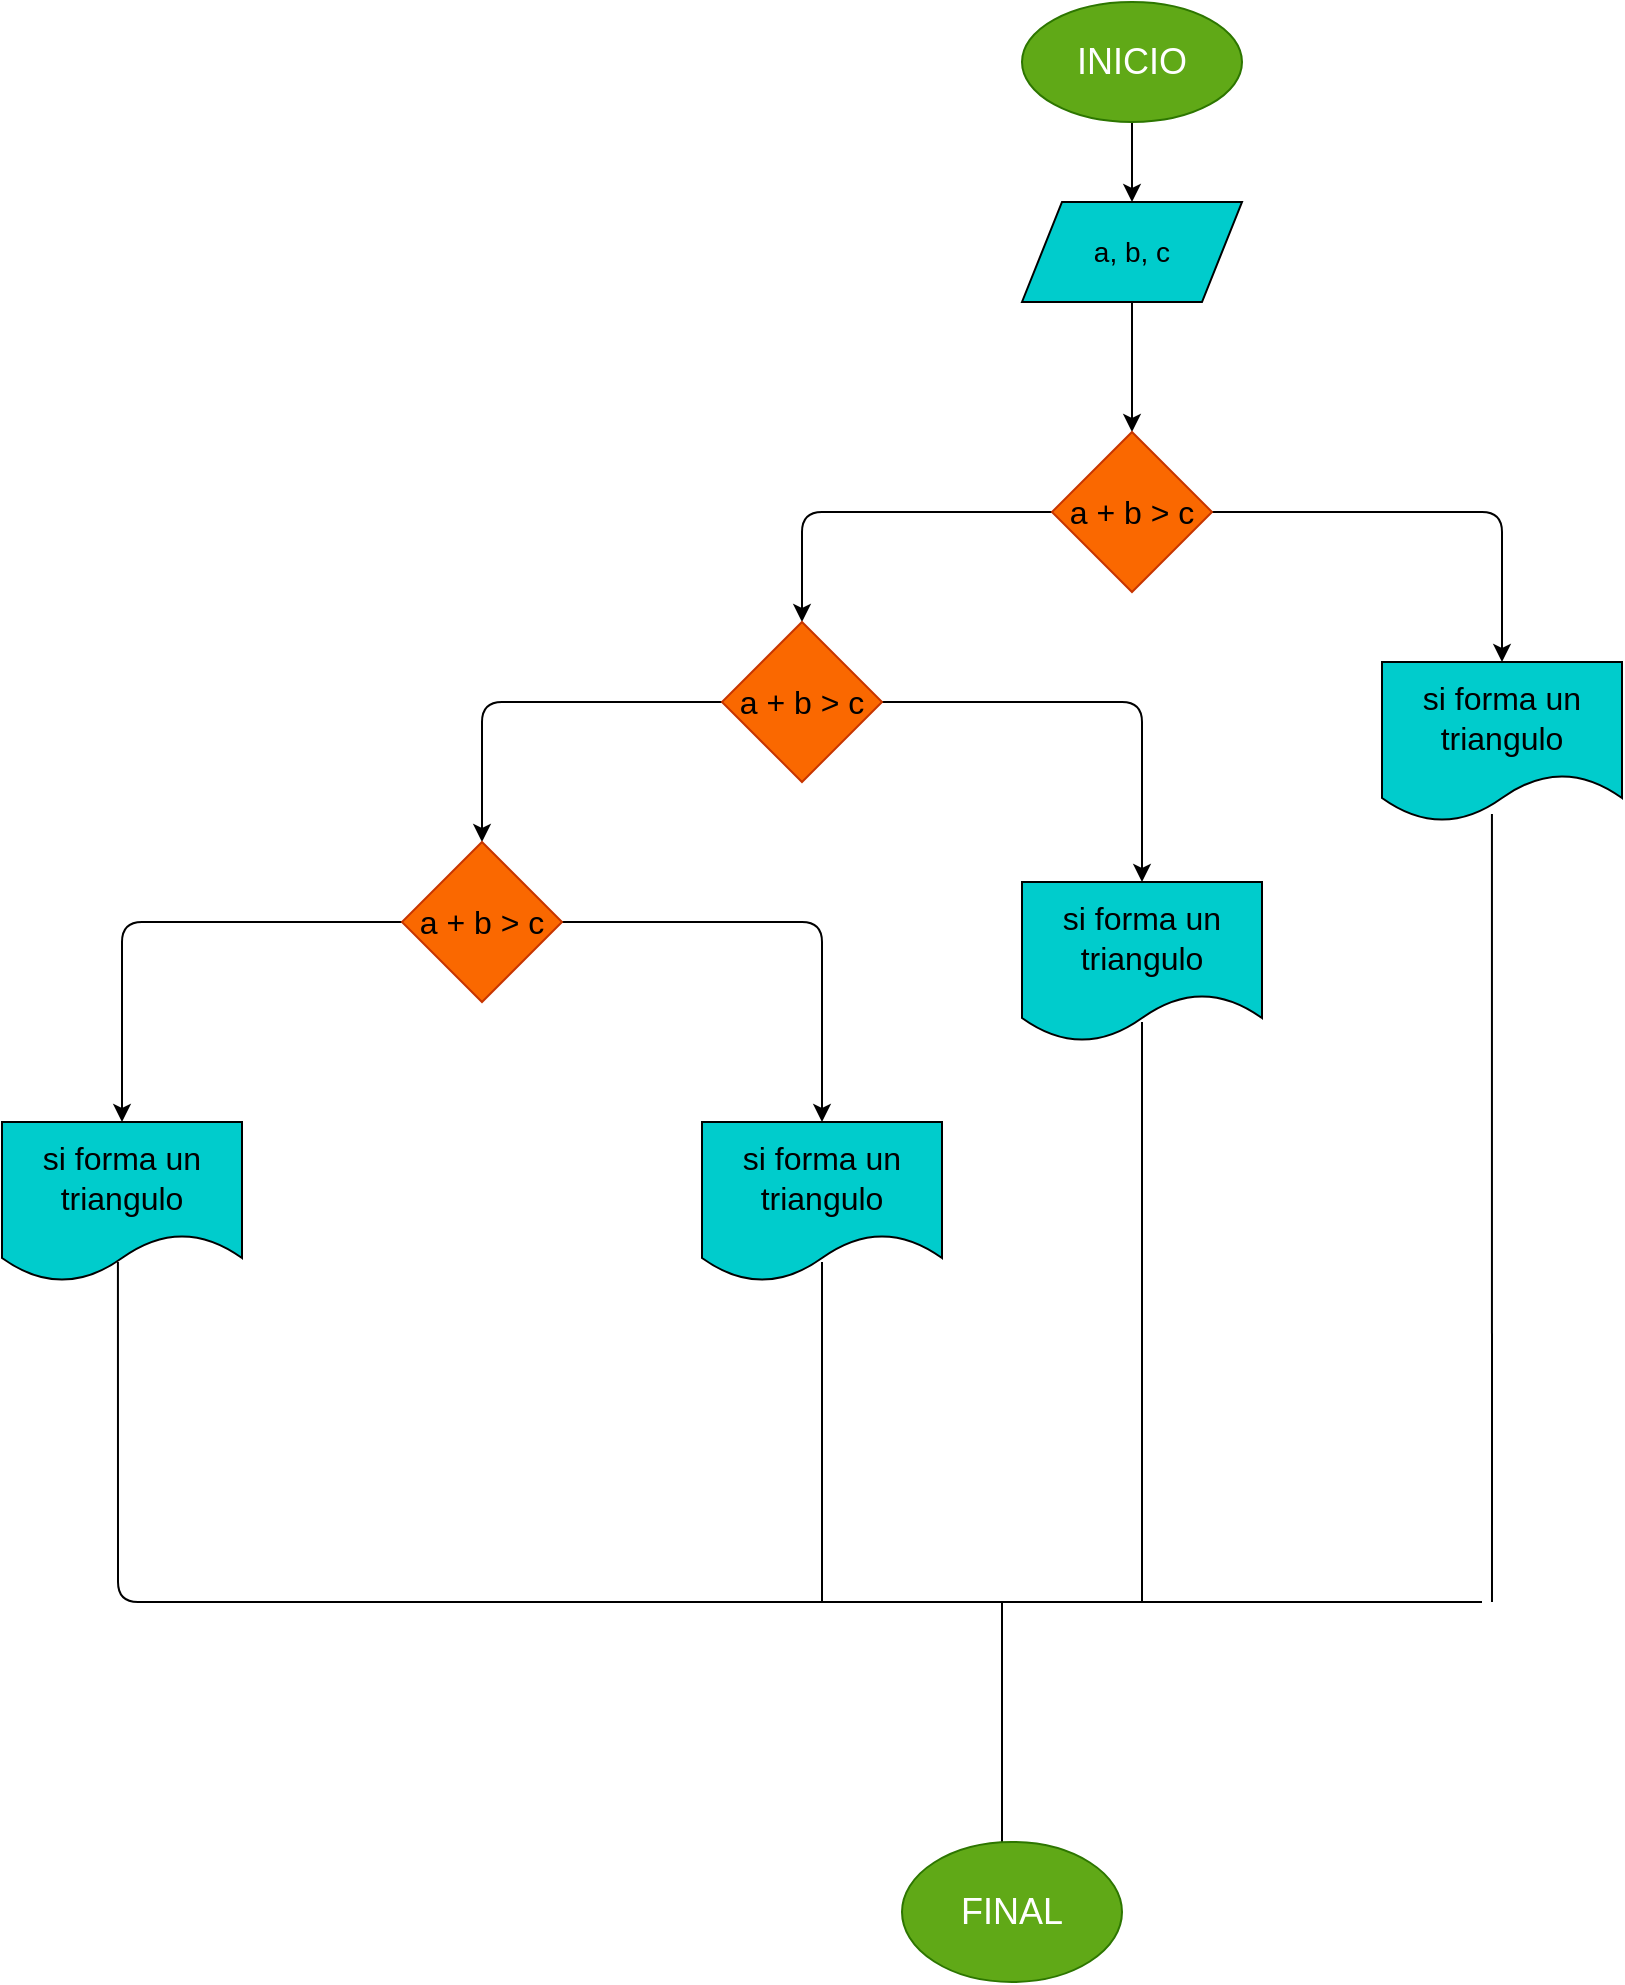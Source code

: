 <mxfile>
    <diagram id="58XMA-p-C20267B4mfxz" name="Página-1">
        <mxGraphModel dx="2054" dy="838" grid="1" gridSize="10" guides="1" tooltips="1" connect="1" arrows="1" fold="1" page="1" pageScale="1" pageWidth="850" pageHeight="1100" math="0" shadow="0">
            <root>
                <mxCell id="0"/>
                <mxCell id="1" parent="0"/>
                <mxCell id="4" value="" style="edgeStyle=none;html=1;" parent="1" source="2" target="3" edge="1">
                    <mxGeometry relative="1" as="geometry"/>
                </mxCell>
                <mxCell id="2" value="&lt;font style=&quot;font-size: 18px;&quot;&gt;INICIO&lt;/font&gt;" style="ellipse;whiteSpace=wrap;html=1;fillColor=#60a917;fontColor=#ffffff;strokeColor=#2D7600;" parent="1" vertex="1">
                    <mxGeometry x="200" width="110" height="60" as="geometry"/>
                </mxCell>
                <mxCell id="6" value="" style="edgeStyle=none;html=1;" parent="1" source="3" target="5" edge="1">
                    <mxGeometry relative="1" as="geometry"/>
                </mxCell>
                <mxCell id="3" value="&lt;font style=&quot;font-size: 14px;&quot;&gt;a, b, c&lt;/font&gt;" style="shape=parallelogram;perimeter=parallelogramPerimeter;whiteSpace=wrap;html=1;fixedSize=1;fillColor=#00CCCC;" parent="1" vertex="1">
                    <mxGeometry x="200" y="100" width="110" height="50" as="geometry"/>
                </mxCell>
                <mxCell id="8" value="" style="edgeStyle=none;html=1;" parent="1" source="5" target="7" edge="1">
                    <mxGeometry relative="1" as="geometry">
                        <Array as="points">
                            <mxPoint x="90" y="255"/>
                        </Array>
                    </mxGeometry>
                </mxCell>
                <mxCell id="21" value="" style="edgeStyle=none;html=1;" parent="1" source="5" target="20" edge="1">
                    <mxGeometry relative="1" as="geometry">
                        <Array as="points">
                            <mxPoint x="440" y="255"/>
                        </Array>
                    </mxGeometry>
                </mxCell>
                <mxCell id="5" value="&lt;font size=&quot;3&quot;&gt;a + b &amp;gt; c&lt;/font&gt;" style="rhombus;whiteSpace=wrap;html=1;fillColor=#fa6800;fontColor=#000000;strokeColor=#C73500;" parent="1" vertex="1">
                    <mxGeometry x="215" y="215" width="80" height="80" as="geometry"/>
                </mxCell>
                <mxCell id="10" value="" style="edgeStyle=none;html=1;" parent="1" source="7" target="9" edge="1">
                    <mxGeometry relative="1" as="geometry">
                        <Array as="points">
                            <mxPoint x="-70" y="350"/>
                        </Array>
                    </mxGeometry>
                </mxCell>
                <mxCell id="17" value="" style="edgeStyle=none;html=1;" parent="1" source="7" target="16" edge="1">
                    <mxGeometry relative="1" as="geometry">
                        <Array as="points">
                            <mxPoint x="260" y="350"/>
                        </Array>
                    </mxGeometry>
                </mxCell>
                <mxCell id="7" value="&lt;font size=&quot;3&quot;&gt;a + b &amp;gt; c&lt;/font&gt;" style="rhombus;whiteSpace=wrap;html=1;fillColor=#fa6800;fontColor=#000000;strokeColor=#C73500;" parent="1" vertex="1">
                    <mxGeometry x="50" y="310" width="80" height="80" as="geometry"/>
                </mxCell>
                <mxCell id="12" value="" style="edgeStyle=none;html=1;" parent="1" source="9" target="11" edge="1">
                    <mxGeometry relative="1" as="geometry">
                        <Array as="points">
                            <mxPoint x="-250" y="460"/>
                        </Array>
                    </mxGeometry>
                </mxCell>
                <mxCell id="15" value="" style="edgeStyle=none;html=1;" parent="1" source="9" target="14" edge="1">
                    <mxGeometry relative="1" as="geometry">
                        <Array as="points">
                            <mxPoint x="100" y="460"/>
                        </Array>
                    </mxGeometry>
                </mxCell>
                <mxCell id="9" value="&lt;font size=&quot;3&quot;&gt;a + b &amp;gt; c&lt;/font&gt;" style="rhombus;whiteSpace=wrap;html=1;fillColor=#fa6800;fontColor=#000000;strokeColor=#C73500;" parent="1" vertex="1">
                    <mxGeometry x="-110" y="420" width="80" height="80" as="geometry"/>
                </mxCell>
                <mxCell id="11" value="&lt;font size=&quot;3&quot;&gt;si forma un triangulo&lt;/font&gt;" style="shape=document;whiteSpace=wrap;html=1;boundedLbl=1;fillColor=#00CCCC;" parent="1" vertex="1">
                    <mxGeometry x="-310" y="560" width="120" height="80" as="geometry"/>
                </mxCell>
                <mxCell id="14" value="&lt;font size=&quot;3&quot;&gt;si forma un triangulo&lt;/font&gt;" style="shape=document;whiteSpace=wrap;html=1;boundedLbl=1;fillColor=#00CCCC;" parent="1" vertex="1">
                    <mxGeometry x="40" y="560" width="120" height="80" as="geometry"/>
                </mxCell>
                <mxCell id="16" value="&lt;font size=&quot;3&quot;&gt;si forma un triangulo&lt;/font&gt;" style="shape=document;whiteSpace=wrap;html=1;boundedLbl=1;fillColor=#00CCCC;" parent="1" vertex="1">
                    <mxGeometry x="200" y="440" width="120" height="80" as="geometry"/>
                </mxCell>
                <mxCell id="20" value="&lt;font size=&quot;3&quot;&gt;si forma un triangulo&lt;/font&gt;" style="shape=document;whiteSpace=wrap;html=1;boundedLbl=1;fillColor=#00CCCC;" parent="1" vertex="1">
                    <mxGeometry x="380" y="330" width="120" height="80" as="geometry"/>
                </mxCell>
                <mxCell id="22" value="" style="endArrow=none;html=1;fontSize=18;entryX=0.483;entryY=0.875;entryDx=0;entryDy=0;entryPerimeter=0;" parent="1" target="11" edge="1">
                    <mxGeometry width="50" height="50" relative="1" as="geometry">
                        <mxPoint x="430" y="800" as="sourcePoint"/>
                        <mxPoint x="-250" y="630" as="targetPoint"/>
                        <Array as="points">
                            <mxPoint x="-252" y="800"/>
                        </Array>
                    </mxGeometry>
                </mxCell>
                <mxCell id="23" value="" style="endArrow=none;html=1;fontSize=18;entryX=0.458;entryY=0.95;entryDx=0;entryDy=0;entryPerimeter=0;" parent="1" target="20" edge="1">
                    <mxGeometry width="50" height="50" relative="1" as="geometry">
                        <mxPoint x="435" y="800" as="sourcePoint"/>
                        <mxPoint x="450" y="390" as="targetPoint"/>
                    </mxGeometry>
                </mxCell>
                <mxCell id="24" value="" style="endArrow=none;html=1;fontSize=18;" parent="1" edge="1">
                    <mxGeometry width="50" height="50" relative="1" as="geometry">
                        <mxPoint x="100" y="800" as="sourcePoint"/>
                        <mxPoint x="100" y="630" as="targetPoint"/>
                    </mxGeometry>
                </mxCell>
                <mxCell id="25" value="" style="endArrow=none;html=1;fontSize=18;" parent="1" edge="1">
                    <mxGeometry width="50" height="50" relative="1" as="geometry">
                        <mxPoint x="260" y="800" as="sourcePoint"/>
                        <mxPoint x="260" y="510" as="targetPoint"/>
                    </mxGeometry>
                </mxCell>
                <mxCell id="26" value="" style="endArrow=none;html=1;fontSize=18;" parent="1" edge="1">
                    <mxGeometry width="50" height="50" relative="1" as="geometry">
                        <mxPoint x="190" y="920" as="sourcePoint"/>
                        <mxPoint x="190" y="800" as="targetPoint"/>
                    </mxGeometry>
                </mxCell>
                <mxCell id="27" value="FINAL" style="ellipse;whiteSpace=wrap;html=1;fontSize=18;fillColor=#60a917;fontColor=#ffffff;strokeColor=#2D7600;" parent="1" vertex="1">
                    <mxGeometry x="140" y="920" width="110" height="70" as="geometry"/>
                </mxCell>
            </root>
        </mxGraphModel>
    </diagram>
</mxfile>